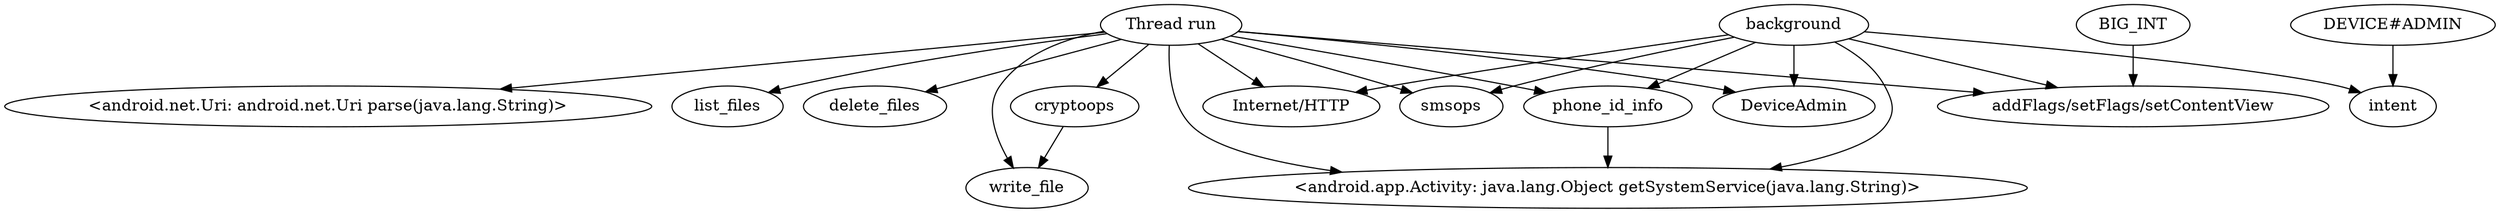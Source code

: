 strict digraph  {
	graph ["graph"="{}"];
	delete_files	 [domain=library,
		type=merged];
	write_file	 [domain=library,
		type=merged];
	phone_id_info	 [domain=library,
		type=merged];
	"<android.app.Activity: java.lang.Object getSystemService(java.lang.String)>"	 [domain=library,
		type=SENSITIVE_METHOD];
	phone_id_info -> "<android.app.Activity: java.lang.Object getSystemService(java.lang.String)>"	 [deps="DATAFLOW-CALL",
		type=DEP];
	smsops	 [domain=library,
		type=SENSITIVE_METHOD];
	"<android.net.Uri: android.net.Uri parse(java.lang.String)>"	 [domain=library,
		type=SENSITIVE_METHOD];
	list_files	 [domain=library,
		type=merged];
	cryptoops	 [domain=library,
		type=merged];
	cryptoops -> write_file	 [deps=DATAFLOW,
		type=DEP];
	DeviceAdmin	 [domain=library,
		type=merged];
	intent	 [domain=library,
		type=merged];
	BIG_INT	 [domain=library,
		type=CONST_INT];
	"addFlags/setFlags/setContentView"	 [domain=library,
		type=merged];
	BIG_INT -> "addFlags/setFlags/setContentView"	 [deps=DATAFLOW,
		type=DEP];
	"DEVICE#ADMIN"	 [domain=library,
		type=CONST_STRING];
	"DEVICE#ADMIN" -> intent	 [deps=DATAFLOW,
		type=DEP];
	"Internet/HTTP"	 [domain=library,
		type=merged];
	background	 [domain=library,
		type=entrypoint];
	background -> "<android.app.Activity: java.lang.Object getSystemService(java.lang.String)>"	 [deps="FROM_SENSITIVE_PARENT_TO_SENSITIVE_API-CALL",
		type=DEP];
	background -> phone_id_info	 [deps="FROM_SENSITIVE_PARENT_TO_SENSITIVE_API-CALL-CALL-CALL",
		type=DEP];
	background -> smsops	 [deps="FROM_SENSITIVE_PARENT_TO_SENSITIVE_API-CALL-CALL",
		type=DEP];
	background -> "Internet/HTTP"	 [deps="FROM_SENSITIVE_PARENT_TO_SENSITIVE_API-CALL-CALL-CALL",
		type=DEP];
	background -> "addFlags/setFlags/setContentView"	 [deps="FROM_SENSITIVE_PARENT_TO_SENSITIVE_API-CALL",
		type=DEP];
	background -> DeviceAdmin	 [deps="FROM_SENSITIVE_PARENT_TO_SENSITIVE_API-CALL-CALL",
		type=DEP];
	background -> intent	 [deps="FROM_SENSITIVE_PARENT_TO_SENSITIVE_API-CALL-CALL",
		type=DEP];
	"Thread run"	 [domain=library,
		type=entrypoint];
	"Thread run" -> "<android.app.Activity: java.lang.Object getSystemService(java.lang.String)>"	 [deps="FROM_SENSITIVE_PARENT_TO_SENSITIVE_API-CALL-CALL-CALL",
		type=DEP];
	"Thread run" -> "<android.net.Uri: android.net.Uri parse(java.lang.String)>"	 [deps="FROM_SENSITIVE_PARENT_TO_SENSITIVE_API-CALL-CALL-CALL",
		type=DEP];
	"Thread run" -> "addFlags/setFlags/setContentView"	 [deps="FROM_SENSITIVE_PARENT_TO_SENSITIVE_API-CALL",
		type=DEP];
	"Thread run" -> DeviceAdmin	 [deps="FROM_SENSITIVE_PARENT_TO_SENSITIVE_API-CALL-CALL-CALL",
		type=DEP];
	"Thread run" -> list_files	 [deps="FROM_SENSITIVE_PARENT_TO_SENSITIVE_API-CALL-CALL-CALL",
		type=DEP];
	"Thread run" -> delete_files	 [deps="FROM_SENSITIVE_PARENT_TO_SENSITIVE_API-CALL-CALL",
		type=DEP];
	"Thread run" -> write_file	 [deps="FROM_SENSITIVE_PARENT_TO_SENSITIVE_API-CALL-CALL-CALL",
		type=DEP];
	"Thread run" -> cryptoops	 [deps="FROM_SENSITIVE_PARENT_TO_SENSITIVE_API-CALL-CALL-CALL",
		type=DEP];
	"Thread run" -> phone_id_info	 [deps="FROM_SENSITIVE_PARENT_TO_SENSITIVE_API-CALL-CALL-CALL",
		type=DEP];
	"Thread run" -> smsops	 [deps="FROM_SENSITIVE_PARENT_TO_SENSITIVE_API-CALL-CALL",
		type=DEP];
	"Thread run" -> "Internet/HTTP"	 [deps="FROM_SENSITIVE_PARENT_TO_SENSITIVE_API-CALL",
		type=DEP];
}
